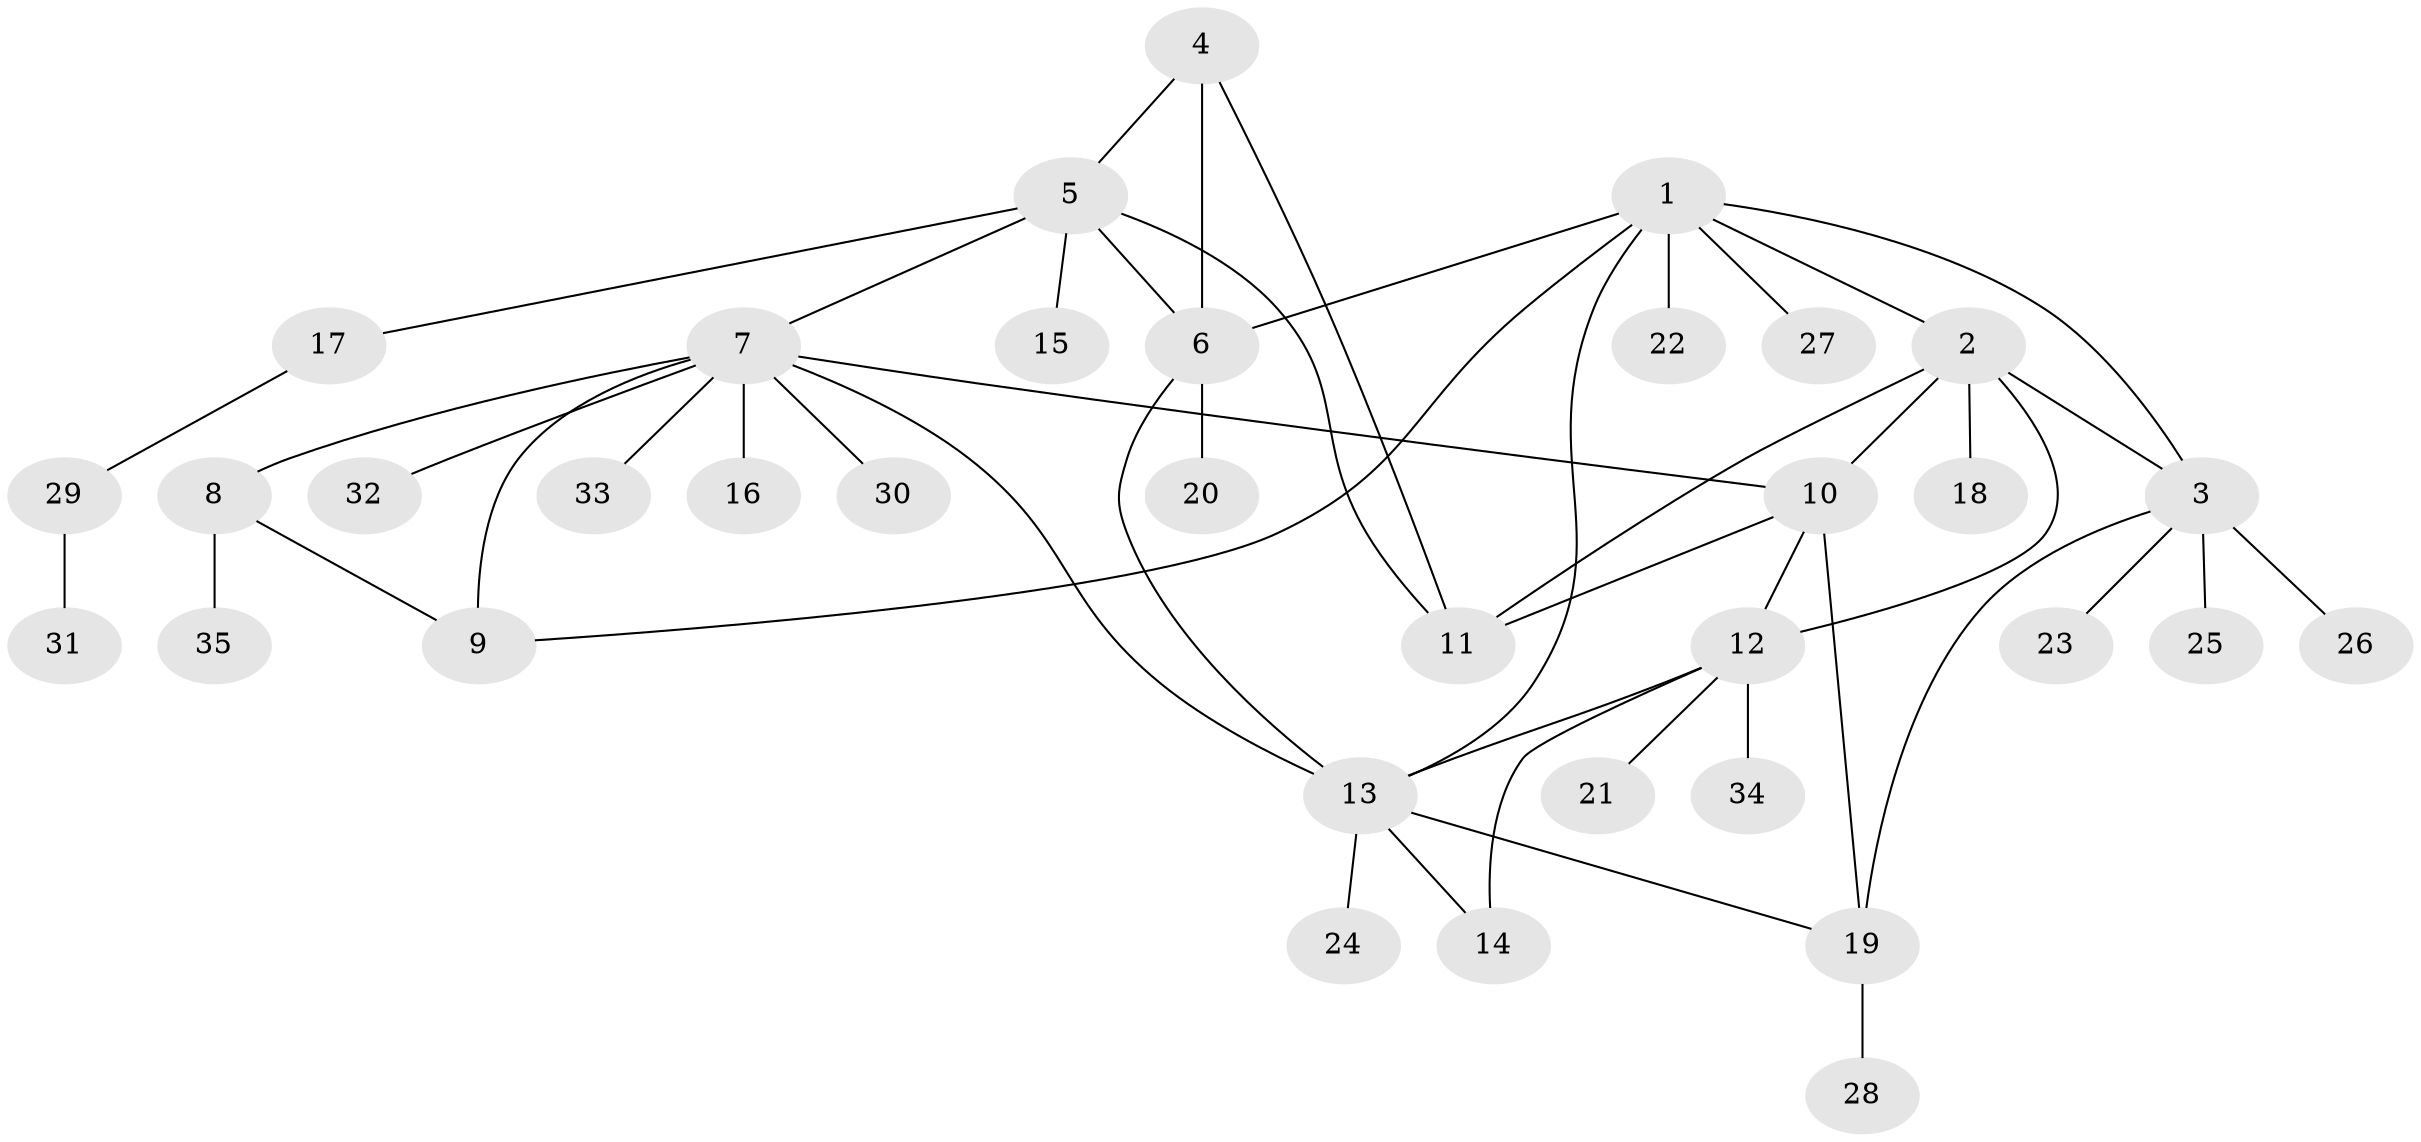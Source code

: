 // original degree distribution, {8: 0.02857142857142857, 4: 0.08571428571428572, 9: 0.02857142857142857, 7: 0.014285714285714285, 6: 0.014285714285714285, 10: 0.014285714285714285, 2: 0.21428571428571427, 12: 0.014285714285714285, 3: 0.04285714285714286, 1: 0.5428571428571428}
// Generated by graph-tools (version 1.1) at 2025/37/03/09/25 02:37:21]
// undirected, 35 vertices, 49 edges
graph export_dot {
graph [start="1"]
  node [color=gray90,style=filled];
  1;
  2;
  3;
  4;
  5;
  6;
  7;
  8;
  9;
  10;
  11;
  12;
  13;
  14;
  15;
  16;
  17;
  18;
  19;
  20;
  21;
  22;
  23;
  24;
  25;
  26;
  27;
  28;
  29;
  30;
  31;
  32;
  33;
  34;
  35;
  1 -- 2 [weight=1.0];
  1 -- 3 [weight=1.0];
  1 -- 6 [weight=1.0];
  1 -- 9 [weight=1.0];
  1 -- 13 [weight=1.0];
  1 -- 22 [weight=1.0];
  1 -- 27 [weight=1.0];
  2 -- 3 [weight=1.0];
  2 -- 10 [weight=7.0];
  2 -- 11 [weight=1.0];
  2 -- 12 [weight=2.0];
  2 -- 18 [weight=1.0];
  3 -- 19 [weight=1.0];
  3 -- 23 [weight=1.0];
  3 -- 25 [weight=1.0];
  3 -- 26 [weight=3.0];
  4 -- 5 [weight=1.0];
  4 -- 6 [weight=1.0];
  4 -- 11 [weight=1.0];
  5 -- 6 [weight=1.0];
  5 -- 7 [weight=1.0];
  5 -- 11 [weight=1.0];
  5 -- 15 [weight=1.0];
  5 -- 17 [weight=1.0];
  6 -- 13 [weight=1.0];
  6 -- 20 [weight=1.0];
  7 -- 8 [weight=1.0];
  7 -- 9 [weight=1.0];
  7 -- 10 [weight=1.0];
  7 -- 13 [weight=1.0];
  7 -- 16 [weight=1.0];
  7 -- 30 [weight=1.0];
  7 -- 32 [weight=1.0];
  7 -- 33 [weight=1.0];
  8 -- 9 [weight=1.0];
  8 -- 35 [weight=1.0];
  10 -- 11 [weight=1.0];
  10 -- 12 [weight=1.0];
  10 -- 19 [weight=1.0];
  12 -- 13 [weight=1.0];
  12 -- 14 [weight=1.0];
  12 -- 21 [weight=1.0];
  12 -- 34 [weight=1.0];
  13 -- 14 [weight=1.0];
  13 -- 19 [weight=1.0];
  13 -- 24 [weight=2.0];
  17 -- 29 [weight=1.0];
  19 -- 28 [weight=1.0];
  29 -- 31 [weight=1.0];
}
